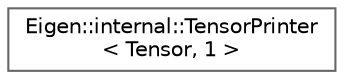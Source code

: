 digraph "类继承关系图"
{
 // LATEX_PDF_SIZE
  bgcolor="transparent";
  edge [fontname=Helvetica,fontsize=10,labelfontname=Helvetica,labelfontsize=10];
  node [fontname=Helvetica,fontsize=10,shape=box,height=0.2,width=0.4];
  rankdir="LR";
  Node0 [id="Node000000",label="Eigen::internal::TensorPrinter\l\< Tensor, 1 \>",height=0.2,width=0.4,color="grey40", fillcolor="white", style="filled",URL="$struct_eigen_1_1internal_1_1_tensor_printer_3_01_tensor_00_011_01_4.html",tooltip=" "];
}
